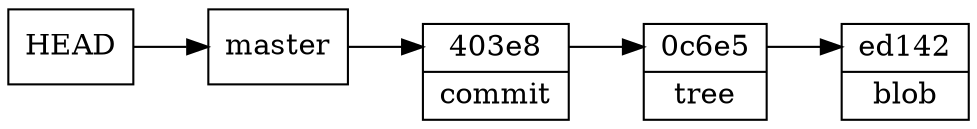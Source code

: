 digraph structs {
    rankdir=LR;
    node [shape=record];

    // struct1 [label="<f0> left|<f1> mid&#92; dle|<f2> right"];
    // struct2 [label="<f0> one|<f1> two"];
    // struct3 [label="hello&#92;nworld |{ b |{c|<here> d|e}| f}| g | h"];
    // struct1:f1 -> struct2:f0;
    // struct1:f2 -> struct3:here;

    head [label="HEAD"];
    master [label="master"];
    commit1 [label="<sha1> 403e8 | <type> commit"];
    tree1 [label="<sha1> 0c6e5 | <type> tree"];
    blob1 [label="<sha1> ed142 | <type> blob"];

    head -> master -> commit1:sha1 -> tree1:sha1 -> blob1:sha1;
}
